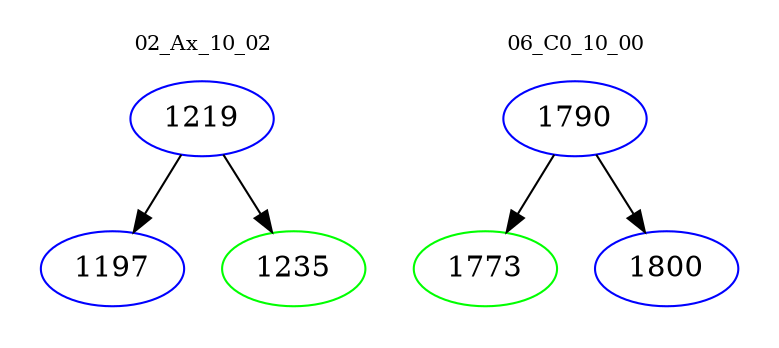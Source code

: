 digraph{
subgraph cluster_0 {
color = white
label = "02_Ax_10_02";
fontsize=10;
T0_1219 [label="1219", color="blue"]
T0_1219 -> T0_1197 [color="black"]
T0_1197 [label="1197", color="blue"]
T0_1219 -> T0_1235 [color="black"]
T0_1235 [label="1235", color="green"]
}
subgraph cluster_1 {
color = white
label = "06_C0_10_00";
fontsize=10;
T1_1790 [label="1790", color="blue"]
T1_1790 -> T1_1773 [color="black"]
T1_1773 [label="1773", color="green"]
T1_1790 -> T1_1800 [color="black"]
T1_1800 [label="1800", color="blue"]
}
}
